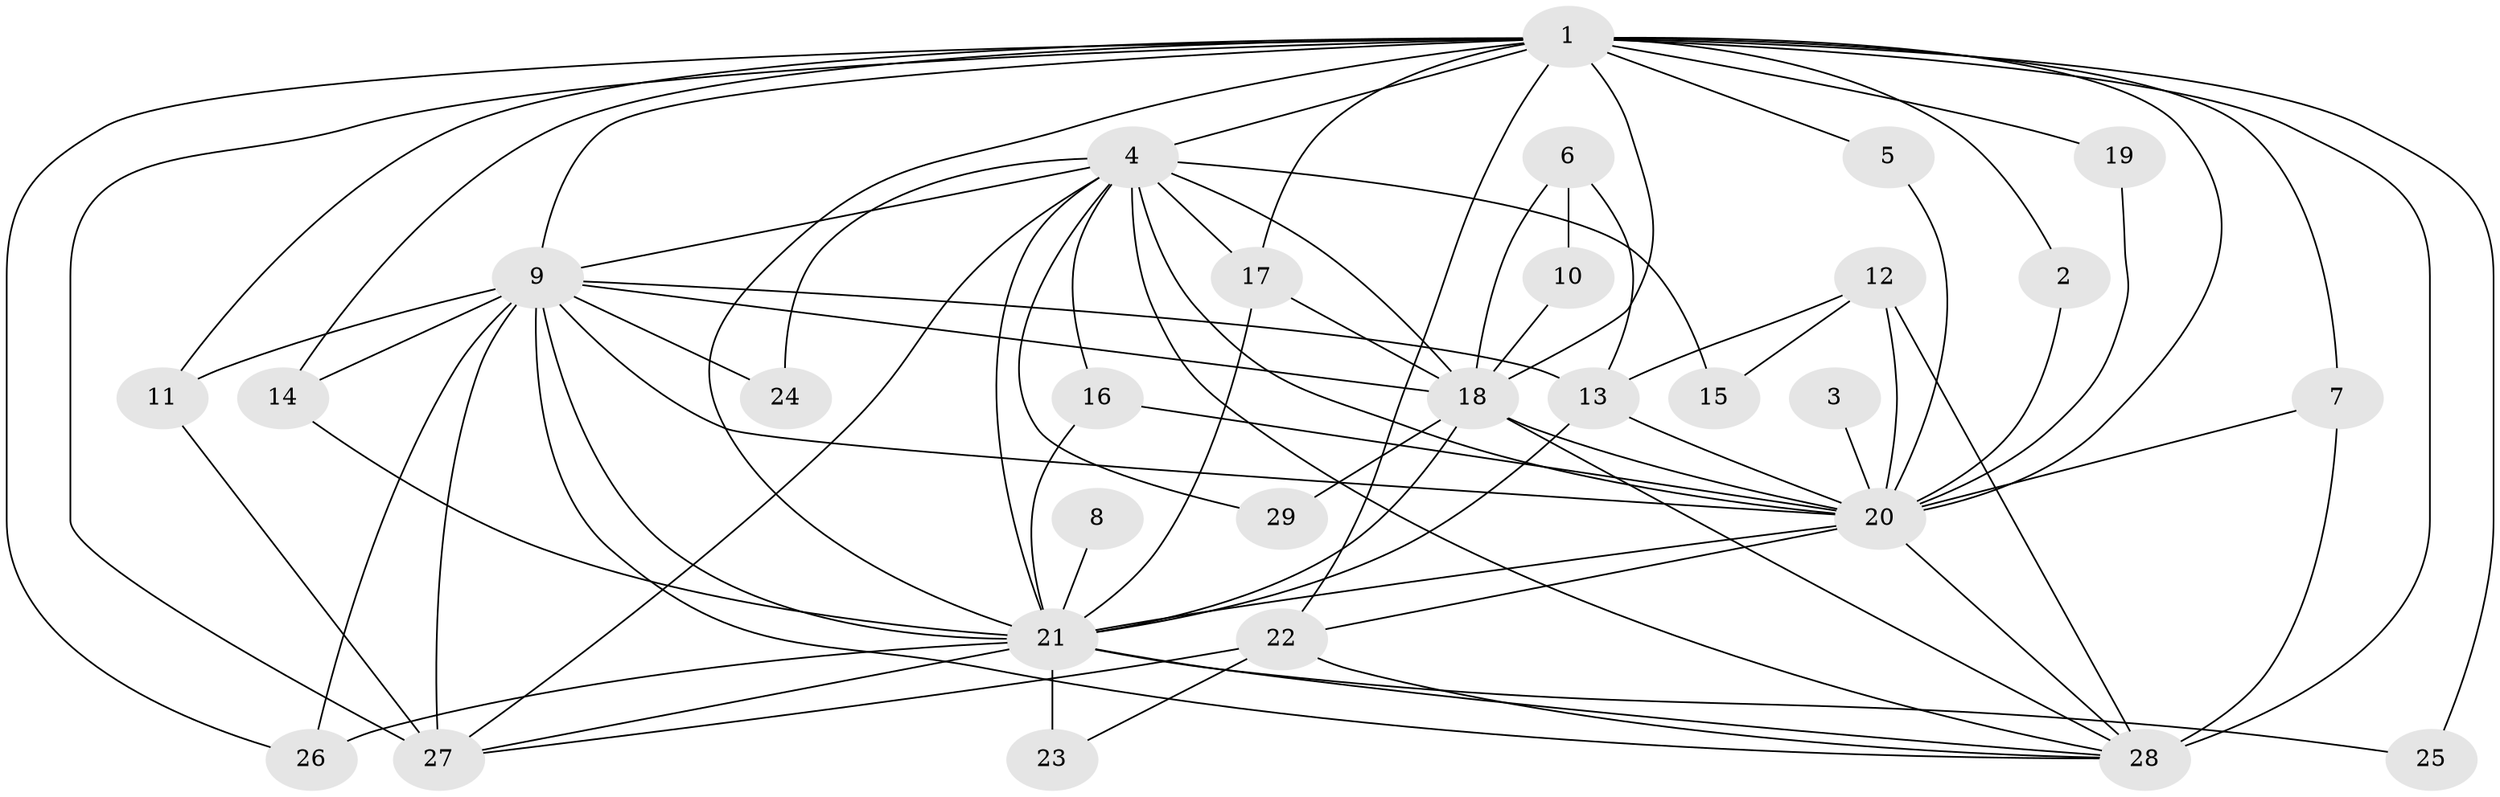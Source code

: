 // original degree distribution, {18: 0.06896551724137931, 13: 0.034482758620689655, 14: 0.017241379310344827, 11: 0.017241379310344827, 16: 0.017241379310344827, 21: 0.017241379310344827, 5: 0.017241379310344827, 3: 0.20689655172413793, 4: 0.05172413793103448, 2: 0.5344827586206896, 7: 0.017241379310344827}
// Generated by graph-tools (version 1.1) at 2025/25/03/09/25 03:25:38]
// undirected, 29 vertices, 76 edges
graph export_dot {
graph [start="1"]
  node [color=gray90,style=filled];
  1;
  2;
  3;
  4;
  5;
  6;
  7;
  8;
  9;
  10;
  11;
  12;
  13;
  14;
  15;
  16;
  17;
  18;
  19;
  20;
  21;
  22;
  23;
  24;
  25;
  26;
  27;
  28;
  29;
  1 -- 2 [weight=1.0];
  1 -- 4 [weight=3.0];
  1 -- 5 [weight=1.0];
  1 -- 7 [weight=1.0];
  1 -- 9 [weight=3.0];
  1 -- 11 [weight=1.0];
  1 -- 14 [weight=1.0];
  1 -- 17 [weight=1.0];
  1 -- 18 [weight=4.0];
  1 -- 19 [weight=1.0];
  1 -- 20 [weight=4.0];
  1 -- 21 [weight=6.0];
  1 -- 22 [weight=1.0];
  1 -- 25 [weight=1.0];
  1 -- 26 [weight=1.0];
  1 -- 27 [weight=1.0];
  1 -- 28 [weight=5.0];
  2 -- 20 [weight=1.0];
  3 -- 20 [weight=1.0];
  4 -- 9 [weight=1.0];
  4 -- 15 [weight=1.0];
  4 -- 16 [weight=1.0];
  4 -- 17 [weight=1.0];
  4 -- 18 [weight=2.0];
  4 -- 20 [weight=1.0];
  4 -- 21 [weight=2.0];
  4 -- 24 [weight=1.0];
  4 -- 27 [weight=1.0];
  4 -- 28 [weight=1.0];
  4 -- 29 [weight=1.0];
  5 -- 20 [weight=1.0];
  6 -- 10 [weight=1.0];
  6 -- 13 [weight=1.0];
  6 -- 18 [weight=1.0];
  7 -- 20 [weight=1.0];
  7 -- 28 [weight=1.0];
  8 -- 21 [weight=1.0];
  9 -- 11 [weight=1.0];
  9 -- 13 [weight=2.0];
  9 -- 14 [weight=1.0];
  9 -- 18 [weight=2.0];
  9 -- 20 [weight=1.0];
  9 -- 21 [weight=2.0];
  9 -- 24 [weight=1.0];
  9 -- 26 [weight=1.0];
  9 -- 27 [weight=2.0];
  9 -- 28 [weight=1.0];
  10 -- 18 [weight=1.0];
  11 -- 27 [weight=1.0];
  12 -- 13 [weight=1.0];
  12 -- 15 [weight=1.0];
  12 -- 20 [weight=1.0];
  12 -- 28 [weight=1.0];
  13 -- 20 [weight=1.0];
  13 -- 21 [weight=2.0];
  14 -- 21 [weight=1.0];
  16 -- 20 [weight=1.0];
  16 -- 21 [weight=1.0];
  17 -- 18 [weight=1.0];
  17 -- 21 [weight=1.0];
  18 -- 20 [weight=1.0];
  18 -- 21 [weight=3.0];
  18 -- 28 [weight=1.0];
  18 -- 29 [weight=1.0];
  19 -- 20 [weight=1.0];
  20 -- 21 [weight=3.0];
  20 -- 22 [weight=1.0];
  20 -- 28 [weight=1.0];
  21 -- 23 [weight=2.0];
  21 -- 25 [weight=1.0];
  21 -- 26 [weight=1.0];
  21 -- 27 [weight=1.0];
  21 -- 28 [weight=2.0];
  22 -- 23 [weight=1.0];
  22 -- 27 [weight=1.0];
  22 -- 28 [weight=1.0];
}
